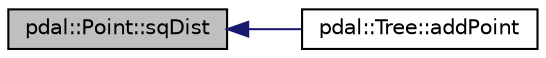 digraph "pdal::Point::sqDist"
{
  edge [fontname="Helvetica",fontsize="10",labelfontname="Helvetica",labelfontsize="10"];
  node [fontname="Helvetica",fontsize="10",shape=record];
  rankdir="LR";
  Node1 [label="pdal::Point::sqDist",height=0.2,width=0.4,color="black", fillcolor="grey75", style="filled", fontcolor="black"];
  Node1 -> Node2 [dir="back",color="midnightblue",fontsize="10",style="solid",fontname="Helvetica"];
  Node2 [label="pdal::Tree::addPoint",height=0.2,width=0.4,color="black", fillcolor="white", style="filled",URL="$structpdal_1_1Tree.html#a29f04e04870fae632f2d20d3be90fe1b"];
}
